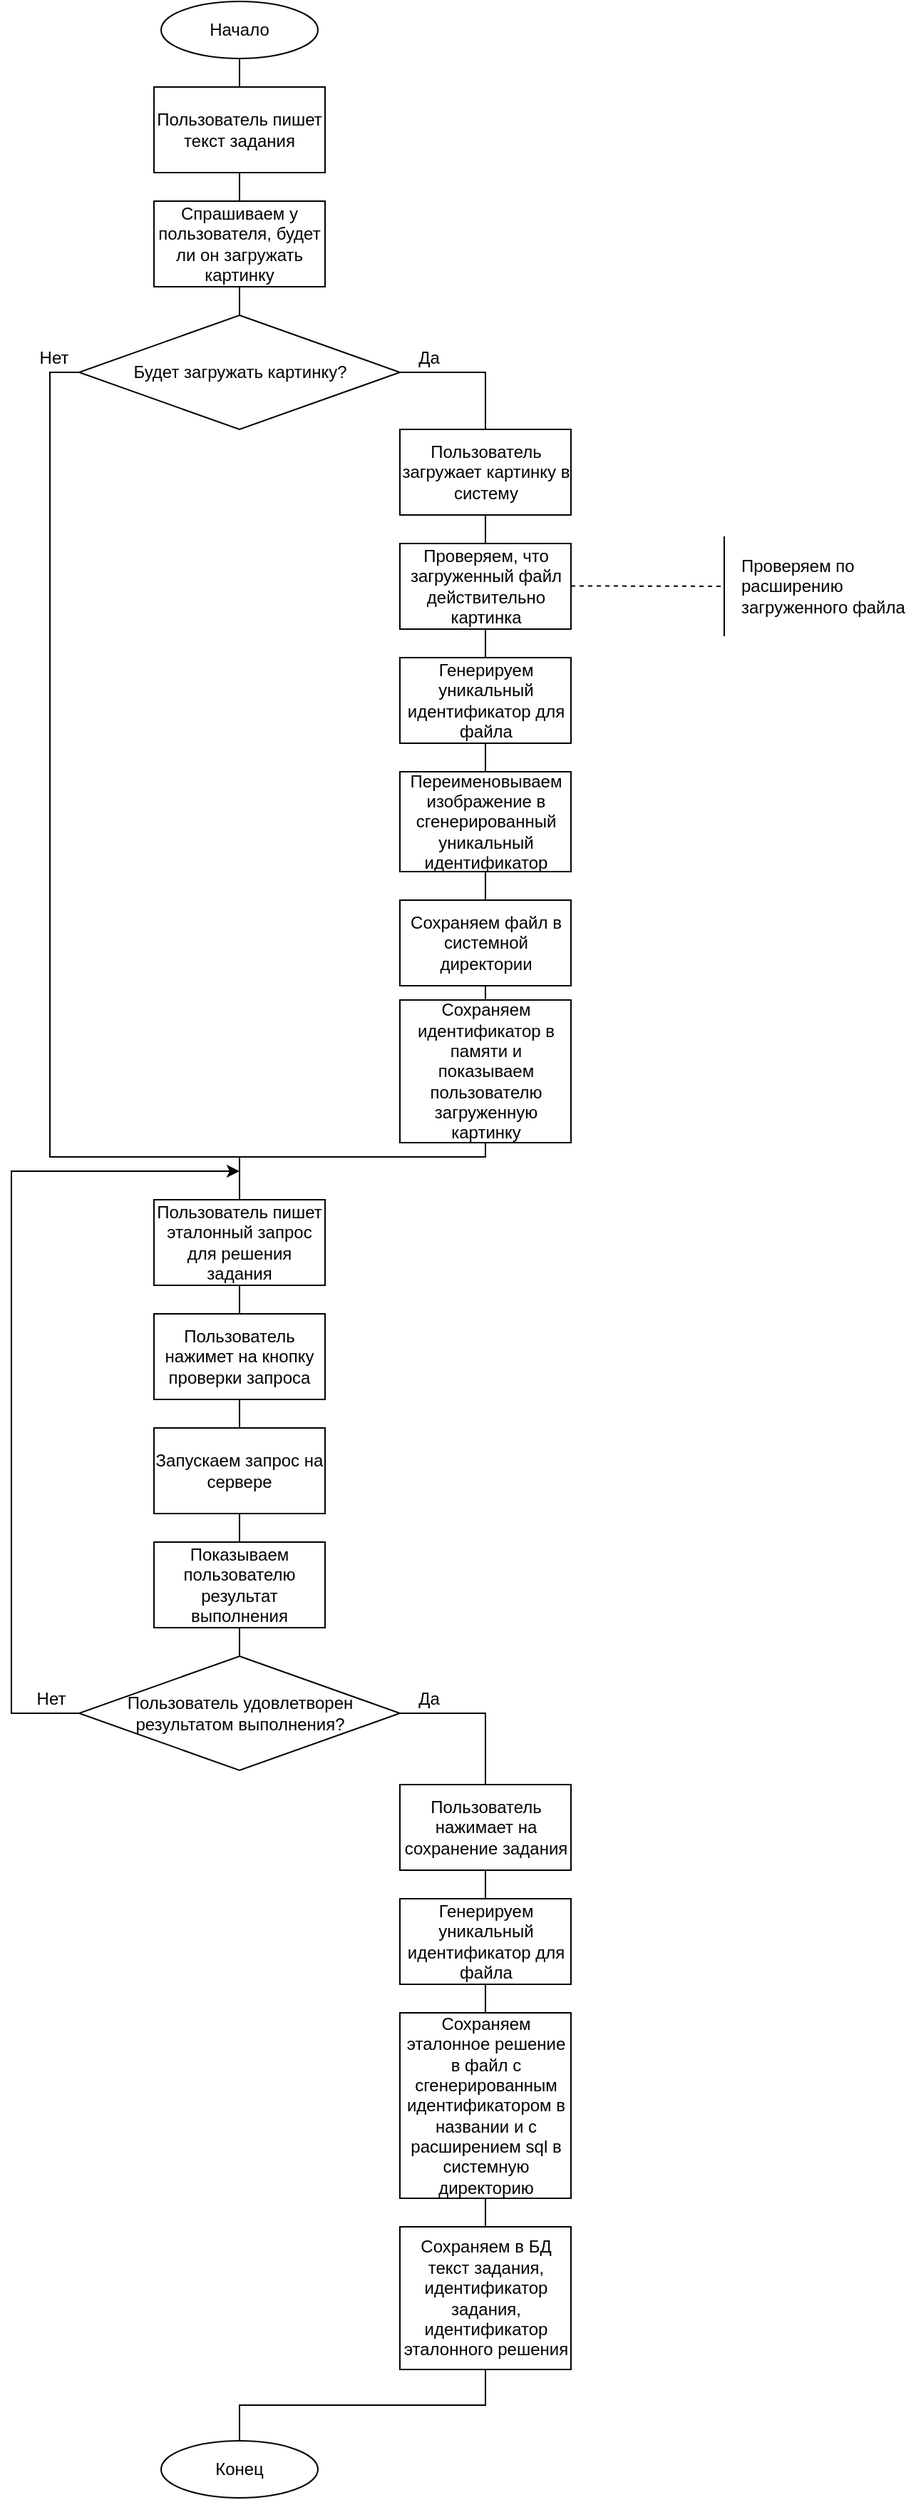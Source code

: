 <mxfile version="12.6.5" type="device"><diagram id="mHOQJfQwGCSsMm7GtLPY" name="Page-1"><mxGraphModel dx="2163" dy="2744" grid="1" gridSize="10" guides="1" tooltips="1" connect="1" arrows="1" fold="1" page="1" pageScale="1" pageWidth="827" pageHeight="1169" math="0" shadow="0"><root><mxCell id="0"/><mxCell id="1" parent="0"/><mxCell id="9rXg91BdGldl9s7WcMqJ-20" style="edgeStyle=orthogonalEdgeStyle;rounded=0;orthogonalLoop=1;jettySize=auto;html=1;exitX=0.5;exitY=1;exitDx=0;exitDy=0;entryX=0.5;entryY=0;entryDx=0;entryDy=0;endArrow=none;endFill=0;" edge="1" parent="1" source="9rXg91BdGldl9s7WcMqJ-1" target="9rXg91BdGldl9s7WcMqJ-2"><mxGeometry relative="1" as="geometry"/></mxCell><mxCell id="9rXg91BdGldl9s7WcMqJ-1" value="Начало" style="ellipse;whiteSpace=wrap;html=1;" vertex="1" parent="1"><mxGeometry x="405" y="-1090" width="110" height="40" as="geometry"/></mxCell><mxCell id="9rXg91BdGldl9s7WcMqJ-21" style="edgeStyle=orthogonalEdgeStyle;rounded=0;orthogonalLoop=1;jettySize=auto;html=1;exitX=0.5;exitY=1;exitDx=0;exitDy=0;entryX=0.5;entryY=0;entryDx=0;entryDy=0;endArrow=none;endFill=0;" edge="1" parent="1" source="9rXg91BdGldl9s7WcMqJ-2" target="9rXg91BdGldl9s7WcMqJ-3"><mxGeometry relative="1" as="geometry"/></mxCell><mxCell id="9rXg91BdGldl9s7WcMqJ-2" value="Пользователь пишет текст задания" style="rounded=0;whiteSpace=wrap;html=1;" vertex="1" parent="1"><mxGeometry x="400" y="-1030" width="120" height="60" as="geometry"/></mxCell><mxCell id="9rXg91BdGldl9s7WcMqJ-22" style="edgeStyle=orthogonalEdgeStyle;rounded=0;orthogonalLoop=1;jettySize=auto;html=1;exitX=0.5;exitY=1;exitDx=0;exitDy=0;entryX=0.5;entryY=0;entryDx=0;entryDy=0;endArrow=none;endFill=0;" edge="1" parent="1" source="9rXg91BdGldl9s7WcMqJ-3" target="9rXg91BdGldl9s7WcMqJ-4"><mxGeometry relative="1" as="geometry"/></mxCell><mxCell id="9rXg91BdGldl9s7WcMqJ-3" value="Спрашиваем у пользователя, будет ли он загружать картинку" style="rounded=0;whiteSpace=wrap;html=1;" vertex="1" parent="1"><mxGeometry x="400" y="-950" width="120" height="60" as="geometry"/></mxCell><mxCell id="9rXg91BdGldl9s7WcMqJ-23" style="edgeStyle=orthogonalEdgeStyle;rounded=0;orthogonalLoop=1;jettySize=auto;html=1;exitX=1;exitY=0.5;exitDx=0;exitDy=0;entryX=0.5;entryY=0;entryDx=0;entryDy=0;endArrow=none;endFill=0;" edge="1" parent="1" source="9rXg91BdGldl9s7WcMqJ-4" target="9rXg91BdGldl9s7WcMqJ-5"><mxGeometry relative="1" as="geometry"/></mxCell><mxCell id="9rXg91BdGldl9s7WcMqJ-31" style="edgeStyle=orthogonalEdgeStyle;rounded=0;orthogonalLoop=1;jettySize=auto;html=1;exitX=0;exitY=0.5;exitDx=0;exitDy=0;endArrow=none;endFill=0;" edge="1" parent="1" source="9rXg91BdGldl9s7WcMqJ-4"><mxGeometry relative="1" as="geometry"><mxPoint x="460" y="-280" as="targetPoint"/><Array as="points"><mxPoint x="327" y="-830"/><mxPoint x="327" y="-280"/></Array></mxGeometry></mxCell><mxCell id="9rXg91BdGldl9s7WcMqJ-4" value="Будет загружать картинку?" style="rhombus;whiteSpace=wrap;html=1;" vertex="1" parent="1"><mxGeometry x="347.5" y="-870" width="225" height="80" as="geometry"/></mxCell><mxCell id="9rXg91BdGldl9s7WcMqJ-24" style="edgeStyle=orthogonalEdgeStyle;rounded=0;orthogonalLoop=1;jettySize=auto;html=1;exitX=0.5;exitY=1;exitDx=0;exitDy=0;entryX=0.5;entryY=0;entryDx=0;entryDy=0;endArrow=none;endFill=0;" edge="1" parent="1" source="9rXg91BdGldl9s7WcMqJ-5" target="9rXg91BdGldl9s7WcMqJ-6"><mxGeometry relative="1" as="geometry"/></mxCell><mxCell id="9rXg91BdGldl9s7WcMqJ-5" value="Пользователь загружает картинку в систему" style="rounded=0;whiteSpace=wrap;html=1;" vertex="1" parent="1"><mxGeometry x="572.5" y="-790" width="120" height="60" as="geometry"/></mxCell><mxCell id="9rXg91BdGldl9s7WcMqJ-26" style="edgeStyle=orthogonalEdgeStyle;rounded=0;orthogonalLoop=1;jettySize=auto;html=1;exitX=0.5;exitY=1;exitDx=0;exitDy=0;entryX=0.5;entryY=0;entryDx=0;entryDy=0;endArrow=none;endFill=0;" edge="1" parent="1" source="9rXg91BdGldl9s7WcMqJ-6" target="9rXg91BdGldl9s7WcMqJ-10"><mxGeometry relative="1" as="geometry"/></mxCell><mxCell id="9rXg91BdGldl9s7WcMqJ-6" value="Проверяем, что загруженный файл действительно картинка" style="rounded=0;whiteSpace=wrap;html=1;" vertex="1" parent="1"><mxGeometry x="572.5" y="-710" width="120" height="60" as="geometry"/></mxCell><mxCell id="9rXg91BdGldl9s7WcMqJ-7" value="Проверяем по расширению загруженного файла" style="text;html=1;strokeColor=none;fillColor=none;align=left;verticalAlign=middle;whiteSpace=wrap;rounded=0;" vertex="1" parent="1"><mxGeometry x="810" y="-690" width="120" height="20" as="geometry"/></mxCell><mxCell id="9rXg91BdGldl9s7WcMqJ-8" value="" style="endArrow=none;html=1;" edge="1" parent="1"><mxGeometry width="50" height="50" relative="1" as="geometry"><mxPoint x="800" y="-645" as="sourcePoint"/><mxPoint x="800.0" y="-715" as="targetPoint"/></mxGeometry></mxCell><mxCell id="9rXg91BdGldl9s7WcMqJ-9" value="" style="endArrow=none;dashed=1;html=1;" edge="1" parent="1"><mxGeometry width="50" height="50" relative="1" as="geometry"><mxPoint x="692.5" y="-680.29" as="sourcePoint"/><mxPoint x="800" y="-680" as="targetPoint"/></mxGeometry></mxCell><mxCell id="9rXg91BdGldl9s7WcMqJ-27" style="edgeStyle=orthogonalEdgeStyle;rounded=0;orthogonalLoop=1;jettySize=auto;html=1;exitX=0.5;exitY=1;exitDx=0;exitDy=0;endArrow=none;endFill=0;" edge="1" parent="1" source="9rXg91BdGldl9s7WcMqJ-10" target="9rXg91BdGldl9s7WcMqJ-13"><mxGeometry relative="1" as="geometry"/></mxCell><mxCell id="9rXg91BdGldl9s7WcMqJ-10" value="Генерируем уникальный идентификатор для файла" style="rounded=0;whiteSpace=wrap;html=1;" vertex="1" parent="1"><mxGeometry x="572.5" y="-630" width="120" height="60" as="geometry"/></mxCell><mxCell id="9rXg91BdGldl9s7WcMqJ-29" style="edgeStyle=orthogonalEdgeStyle;rounded=0;orthogonalLoop=1;jettySize=auto;html=1;exitX=0.5;exitY=1;exitDx=0;exitDy=0;endArrow=none;endFill=0;" edge="1" parent="1" source="9rXg91BdGldl9s7WcMqJ-11" target="9rXg91BdGldl9s7WcMqJ-12"><mxGeometry relative="1" as="geometry"/></mxCell><mxCell id="9rXg91BdGldl9s7WcMqJ-11" value="Сохраняем файл в системной директории" style="rounded=0;whiteSpace=wrap;html=1;" vertex="1" parent="1"><mxGeometry x="572.5" y="-460" width="120" height="60" as="geometry"/></mxCell><mxCell id="9rXg91BdGldl9s7WcMqJ-30" style="edgeStyle=orthogonalEdgeStyle;rounded=0;orthogonalLoop=1;jettySize=auto;html=1;exitX=0.5;exitY=1;exitDx=0;exitDy=0;endArrow=none;endFill=0;" edge="1" parent="1" source="9rXg91BdGldl9s7WcMqJ-12" target="9rXg91BdGldl9s7WcMqJ-14"><mxGeometry relative="1" as="geometry"><Array as="points"><mxPoint x="632" y="-280"/><mxPoint x="460" y="-280"/></Array></mxGeometry></mxCell><mxCell id="9rXg91BdGldl9s7WcMqJ-12" value="Сохраняем идентификатор в памяти и показываем пользователю загруженную картинку" style="rounded=0;whiteSpace=wrap;html=1;" vertex="1" parent="1"><mxGeometry x="572.5" y="-390" width="120" height="100" as="geometry"/></mxCell><mxCell id="9rXg91BdGldl9s7WcMqJ-28" style="edgeStyle=orthogonalEdgeStyle;rounded=0;orthogonalLoop=1;jettySize=auto;html=1;exitX=0.5;exitY=1;exitDx=0;exitDy=0;entryX=0.5;entryY=0;entryDx=0;entryDy=0;endArrow=none;endFill=0;" edge="1" parent="1" source="9rXg91BdGldl9s7WcMqJ-13" target="9rXg91BdGldl9s7WcMqJ-11"><mxGeometry relative="1" as="geometry"/></mxCell><mxCell id="9rXg91BdGldl9s7WcMqJ-13" value="Переименовываем изображение в сгенерированный уникальный идентификатор" style="rounded=0;whiteSpace=wrap;html=1;" vertex="1" parent="1"><mxGeometry x="572.5" y="-550" width="120" height="70" as="geometry"/></mxCell><mxCell id="9rXg91BdGldl9s7WcMqJ-32" style="edgeStyle=orthogonalEdgeStyle;rounded=0;orthogonalLoop=1;jettySize=auto;html=1;exitX=0.5;exitY=1;exitDx=0;exitDy=0;entryX=0.5;entryY=0;entryDx=0;entryDy=0;endArrow=none;endFill=0;" edge="1" parent="1" source="9rXg91BdGldl9s7WcMqJ-14" target="9rXg91BdGldl9s7WcMqJ-15"><mxGeometry relative="1" as="geometry"/></mxCell><mxCell id="9rXg91BdGldl9s7WcMqJ-14" value="Пользователь пишет эталонный запрос для решения задания" style="rounded=0;whiteSpace=wrap;html=1;" vertex="1" parent="1"><mxGeometry x="400" y="-250" width="120" height="60" as="geometry"/></mxCell><mxCell id="9rXg91BdGldl9s7WcMqJ-33" style="edgeStyle=orthogonalEdgeStyle;rounded=0;orthogonalLoop=1;jettySize=auto;html=1;exitX=0.5;exitY=1;exitDx=0;exitDy=0;entryX=0.5;entryY=0;entryDx=0;entryDy=0;endArrow=none;endFill=0;" edge="1" parent="1" source="9rXg91BdGldl9s7WcMqJ-15" target="9rXg91BdGldl9s7WcMqJ-16"><mxGeometry relative="1" as="geometry"/></mxCell><mxCell id="9rXg91BdGldl9s7WcMqJ-15" value="Пользователь нажимет на кнопку проверки запроса" style="rounded=0;whiteSpace=wrap;html=1;" vertex="1" parent="1"><mxGeometry x="400" y="-170" width="120" height="60" as="geometry"/></mxCell><mxCell id="9rXg91BdGldl9s7WcMqJ-34" style="edgeStyle=orthogonalEdgeStyle;rounded=0;orthogonalLoop=1;jettySize=auto;html=1;exitX=0.5;exitY=1;exitDx=0;exitDy=0;entryX=0.5;entryY=0;entryDx=0;entryDy=0;endArrow=none;endFill=0;" edge="1" parent="1" source="9rXg91BdGldl9s7WcMqJ-16" target="9rXg91BdGldl9s7WcMqJ-17"><mxGeometry relative="1" as="geometry"/></mxCell><mxCell id="9rXg91BdGldl9s7WcMqJ-16" value="Запускаем запрос на сервере" style="rounded=0;whiteSpace=wrap;html=1;" vertex="1" parent="1"><mxGeometry x="400" y="-90" width="120" height="60" as="geometry"/></mxCell><mxCell id="9rXg91BdGldl9s7WcMqJ-35" style="edgeStyle=orthogonalEdgeStyle;rounded=0;orthogonalLoop=1;jettySize=auto;html=1;exitX=0.5;exitY=1;exitDx=0;exitDy=0;entryX=0.5;entryY=0;entryDx=0;entryDy=0;endArrow=none;endFill=0;" edge="1" parent="1" source="9rXg91BdGldl9s7WcMqJ-17" target="9rXg91BdGldl9s7WcMqJ-18"><mxGeometry relative="1" as="geometry"/></mxCell><mxCell id="9rXg91BdGldl9s7WcMqJ-17" value="Показываем пользователю результат выполнения" style="rounded=0;whiteSpace=wrap;html=1;" vertex="1" parent="1"><mxGeometry x="400" y="-10" width="120" height="60" as="geometry"/></mxCell><mxCell id="9rXg91BdGldl9s7WcMqJ-36" style="edgeStyle=orthogonalEdgeStyle;rounded=0;orthogonalLoop=1;jettySize=auto;html=1;exitX=0;exitY=0.5;exitDx=0;exitDy=0;endArrow=classic;endFill=1;" edge="1" parent="1" source="9rXg91BdGldl9s7WcMqJ-18"><mxGeometry relative="1" as="geometry"><mxPoint x="460" y="-270" as="targetPoint"/><Array as="points"><mxPoint x="300" y="110"/><mxPoint x="300" y="-270"/></Array></mxGeometry></mxCell><mxCell id="9rXg91BdGldl9s7WcMqJ-42" style="edgeStyle=orthogonalEdgeStyle;rounded=0;orthogonalLoop=1;jettySize=auto;html=1;exitX=1;exitY=0.5;exitDx=0;exitDy=0;endArrow=none;endFill=0;" edge="1" parent="1" source="9rXg91BdGldl9s7WcMqJ-18" target="9rXg91BdGldl9s7WcMqJ-37"><mxGeometry relative="1" as="geometry"/></mxCell><mxCell id="9rXg91BdGldl9s7WcMqJ-18" value="Пользователь удовлетворен результатом выполнения?" style="rhombus;whiteSpace=wrap;html=1;" vertex="1" parent="1"><mxGeometry x="347.5" y="70" width="225" height="80" as="geometry"/></mxCell><mxCell id="9rXg91BdGldl9s7WcMqJ-43" style="edgeStyle=orthogonalEdgeStyle;rounded=0;orthogonalLoop=1;jettySize=auto;html=1;exitX=0.5;exitY=1;exitDx=0;exitDy=0;entryX=0.5;entryY=0;entryDx=0;entryDy=0;endArrow=none;endFill=0;" edge="1" parent="1" source="9rXg91BdGldl9s7WcMqJ-37" target="9rXg91BdGldl9s7WcMqJ-39"><mxGeometry relative="1" as="geometry"/></mxCell><mxCell id="9rXg91BdGldl9s7WcMqJ-37" value="Пользователь нажимает на сохранение задания" style="rounded=0;whiteSpace=wrap;html=1;" vertex="1" parent="1"><mxGeometry x="572.5" y="160" width="120" height="60" as="geometry"/></mxCell><mxCell id="9rXg91BdGldl9s7WcMqJ-45" style="edgeStyle=orthogonalEdgeStyle;rounded=0;orthogonalLoop=1;jettySize=auto;html=1;exitX=0.5;exitY=1;exitDx=0;exitDy=0;endArrow=none;endFill=0;" edge="1" parent="1" source="9rXg91BdGldl9s7WcMqJ-38" target="9rXg91BdGldl9s7WcMqJ-40"><mxGeometry relative="1" as="geometry"/></mxCell><mxCell id="9rXg91BdGldl9s7WcMqJ-38" value="Сохраняем эталонное решение в файл с сгенерированным идентификатором в названии и с расширением sql в системную директорию" style="rounded=0;whiteSpace=wrap;html=1;" vertex="1" parent="1"><mxGeometry x="572.5" y="320" width="120" height="130" as="geometry"/></mxCell><mxCell id="9rXg91BdGldl9s7WcMqJ-44" style="edgeStyle=orthogonalEdgeStyle;rounded=0;orthogonalLoop=1;jettySize=auto;html=1;exitX=0.5;exitY=1;exitDx=0;exitDy=0;endArrow=none;endFill=0;" edge="1" parent="1" source="9rXg91BdGldl9s7WcMqJ-39" target="9rXg91BdGldl9s7WcMqJ-38"><mxGeometry relative="1" as="geometry"/></mxCell><mxCell id="9rXg91BdGldl9s7WcMqJ-39" value="Генерируем уникальный идентификатор для файла" style="rounded=0;whiteSpace=wrap;html=1;" vertex="1" parent="1"><mxGeometry x="572.5" y="240" width="120" height="60" as="geometry"/></mxCell><mxCell id="9rXg91BdGldl9s7WcMqJ-46" style="edgeStyle=orthogonalEdgeStyle;rounded=0;orthogonalLoop=1;jettySize=auto;html=1;exitX=0.5;exitY=1;exitDx=0;exitDy=0;entryX=0.5;entryY=0;entryDx=0;entryDy=0;endArrow=none;endFill=0;" edge="1" parent="1" source="9rXg91BdGldl9s7WcMqJ-40" target="9rXg91BdGldl9s7WcMqJ-41"><mxGeometry relative="1" as="geometry"/></mxCell><mxCell id="9rXg91BdGldl9s7WcMqJ-40" value="Сохраняем в БД текст задания, идентификатор задания, идентификатор эталонного решения" style="rounded=0;whiteSpace=wrap;html=1;" vertex="1" parent="1"><mxGeometry x="572.5" y="470" width="120" height="100" as="geometry"/></mxCell><mxCell id="9rXg91BdGldl9s7WcMqJ-41" value="Конец" style="ellipse;whiteSpace=wrap;html=1;" vertex="1" parent="1"><mxGeometry x="405" y="620" width="110" height="40" as="geometry"/></mxCell><mxCell id="9rXg91BdGldl9s7WcMqJ-47" value="Нет" style="text;html=1;strokeColor=none;fillColor=none;align=center;verticalAlign=middle;whiteSpace=wrap;rounded=0;" vertex="1" parent="1"><mxGeometry x="307.5" y="90" width="40" height="20" as="geometry"/></mxCell><mxCell id="9rXg91BdGldl9s7WcMqJ-48" value="Да" style="text;html=1;strokeColor=none;fillColor=none;align=center;verticalAlign=middle;whiteSpace=wrap;rounded=0;" vertex="1" parent="1"><mxGeometry x="572.5" y="90" width="40" height="20" as="geometry"/></mxCell><mxCell id="9rXg91BdGldl9s7WcMqJ-49" value="Нет" style="text;html=1;strokeColor=none;fillColor=none;align=center;verticalAlign=middle;whiteSpace=wrap;rounded=0;" vertex="1" parent="1"><mxGeometry x="310" y="-850" width="40" height="20" as="geometry"/></mxCell><mxCell id="9rXg91BdGldl9s7WcMqJ-50" value="Да" style="text;html=1;strokeColor=none;fillColor=none;align=center;verticalAlign=middle;whiteSpace=wrap;rounded=0;" vertex="1" parent="1"><mxGeometry x="572.5" y="-850" width="40" height="20" as="geometry"/></mxCell></root></mxGraphModel></diagram></mxfile>